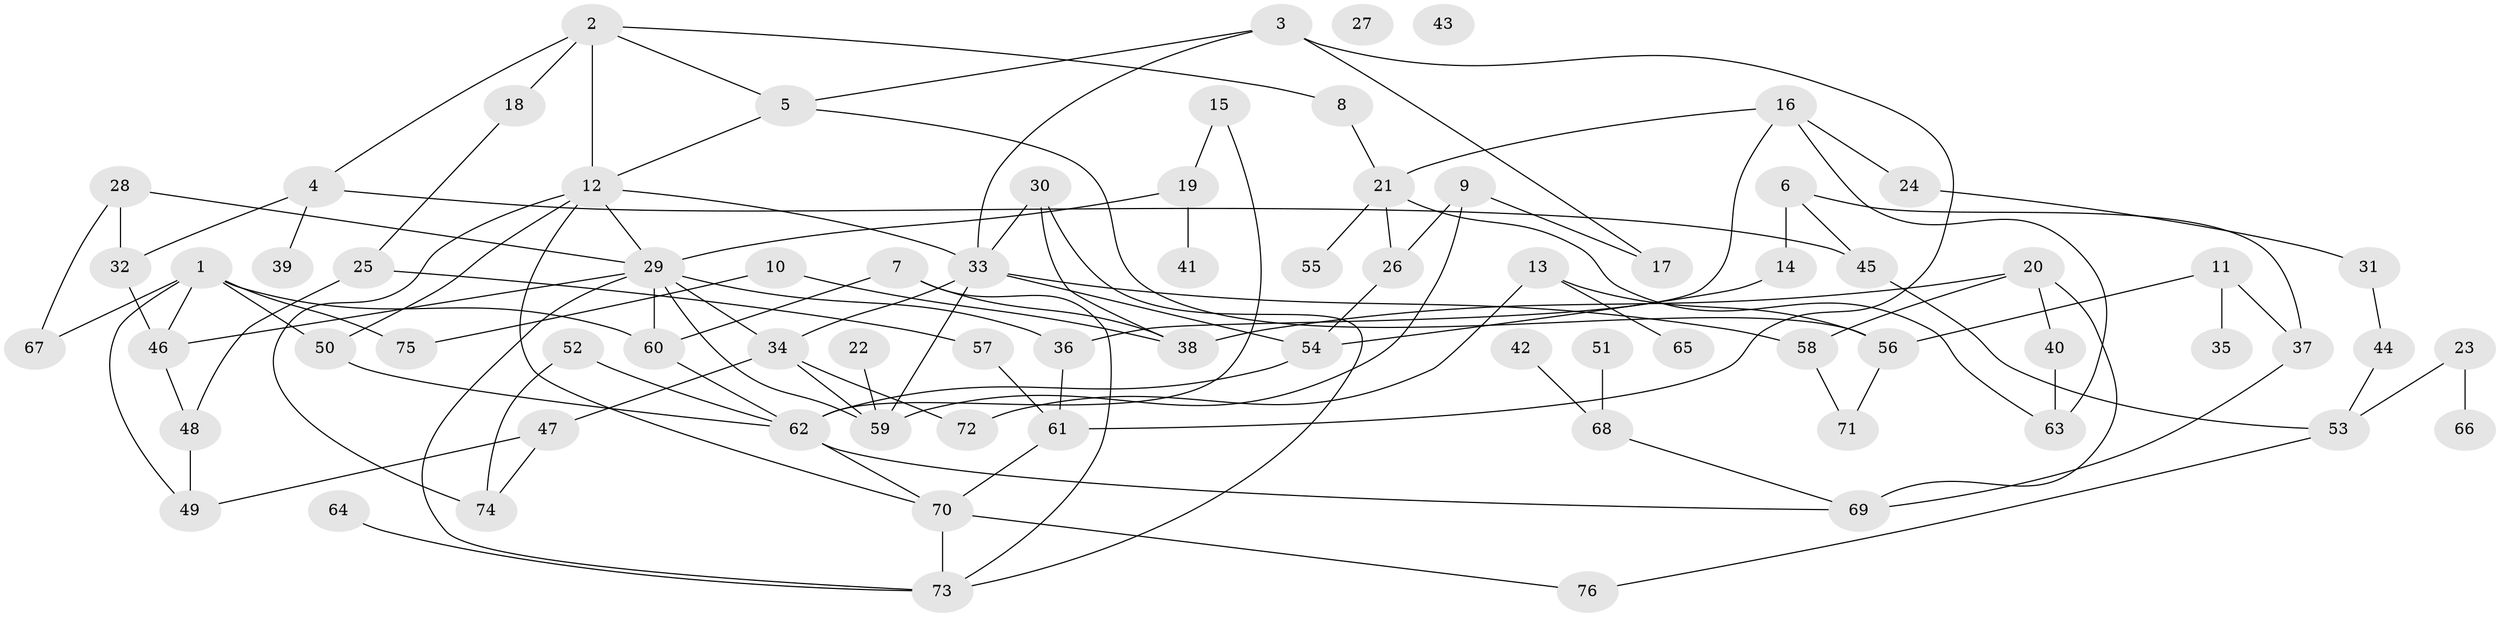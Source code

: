 // coarse degree distribution, {6: 0.05660377358490566, 2: 0.3018867924528302, 3: 0.1320754716981132, 4: 0.1509433962264151, 1: 0.18867924528301888, 0: 0.03773584905660377, 7: 0.018867924528301886, 5: 0.07547169811320754, 8: 0.018867924528301886, 10: 0.018867924528301886}
// Generated by graph-tools (version 1.1) at 2025/42/03/04/25 21:42:32]
// undirected, 76 vertices, 115 edges
graph export_dot {
graph [start="1"]
  node [color=gray90,style=filled];
  1;
  2;
  3;
  4;
  5;
  6;
  7;
  8;
  9;
  10;
  11;
  12;
  13;
  14;
  15;
  16;
  17;
  18;
  19;
  20;
  21;
  22;
  23;
  24;
  25;
  26;
  27;
  28;
  29;
  30;
  31;
  32;
  33;
  34;
  35;
  36;
  37;
  38;
  39;
  40;
  41;
  42;
  43;
  44;
  45;
  46;
  47;
  48;
  49;
  50;
  51;
  52;
  53;
  54;
  55;
  56;
  57;
  58;
  59;
  60;
  61;
  62;
  63;
  64;
  65;
  66;
  67;
  68;
  69;
  70;
  71;
  72;
  73;
  74;
  75;
  76;
  1 -- 46;
  1 -- 49;
  1 -- 50;
  1 -- 60;
  1 -- 67;
  1 -- 75;
  2 -- 4;
  2 -- 5;
  2 -- 8;
  2 -- 12;
  2 -- 18;
  3 -- 5;
  3 -- 17;
  3 -- 33;
  3 -- 61;
  4 -- 32;
  4 -- 39;
  4 -- 45;
  5 -- 12;
  5 -- 56;
  6 -- 14;
  6 -- 37;
  6 -- 45;
  7 -- 38;
  7 -- 60;
  7 -- 73;
  8 -- 21;
  9 -- 17;
  9 -- 26;
  9 -- 59;
  10 -- 38;
  10 -- 75;
  11 -- 35;
  11 -- 37;
  11 -- 56;
  12 -- 29;
  12 -- 33;
  12 -- 50;
  12 -- 70;
  12 -- 74;
  13 -- 56;
  13 -- 65;
  13 -- 72;
  14 -- 54;
  15 -- 19;
  15 -- 62;
  16 -- 21;
  16 -- 24;
  16 -- 36;
  16 -- 63;
  18 -- 25;
  19 -- 29;
  19 -- 41;
  20 -- 38;
  20 -- 40;
  20 -- 58;
  20 -- 69;
  21 -- 26;
  21 -- 55;
  21 -- 63;
  22 -- 59;
  23 -- 53;
  23 -- 66;
  24 -- 31;
  25 -- 48;
  25 -- 57;
  26 -- 54;
  28 -- 29;
  28 -- 32;
  28 -- 67;
  29 -- 34;
  29 -- 36;
  29 -- 46;
  29 -- 59;
  29 -- 60;
  29 -- 73;
  30 -- 33;
  30 -- 38;
  30 -- 73;
  31 -- 44;
  32 -- 46;
  33 -- 34;
  33 -- 54;
  33 -- 58;
  33 -- 59;
  34 -- 47;
  34 -- 59;
  34 -- 72;
  36 -- 61;
  37 -- 69;
  40 -- 63;
  42 -- 68;
  44 -- 53;
  45 -- 53;
  46 -- 48;
  47 -- 49;
  47 -- 74;
  48 -- 49;
  50 -- 62;
  51 -- 68;
  52 -- 62;
  52 -- 74;
  53 -- 76;
  54 -- 62;
  56 -- 71;
  57 -- 61;
  58 -- 71;
  60 -- 62;
  61 -- 70;
  62 -- 69;
  62 -- 70;
  64 -- 73;
  68 -- 69;
  70 -- 73;
  70 -- 76;
}
